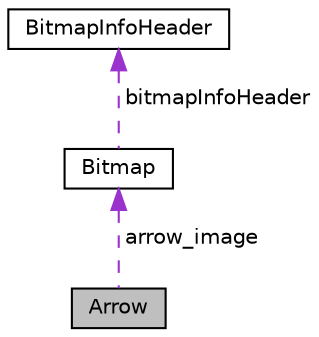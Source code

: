 digraph "Arrow"
{
  edge [fontname="Helvetica",fontsize="10",labelfontname="Helvetica",labelfontsize="10"];
  node [fontname="Helvetica",fontsize="10",shape=record];
  Node1 [label="Arrow",height=0.2,width=0.4,color="black", fillcolor="grey75", style="filled", fontcolor="black"];
  Node2 -> Node1 [dir="back",color="darkorchid3",fontsize="10",style="dashed",label=" arrow_image" ,fontname="Helvetica"];
  Node2 [label="Bitmap",height=0.2,width=0.4,color="black", fillcolor="white", style="filled",URL="$struct_bitmap.html",tooltip="Represents a Bitmap. "];
  Node3 -> Node2 [dir="back",color="darkorchid3",fontsize="10",style="dashed",label=" bitmapInfoHeader" ,fontname="Helvetica"];
  Node3 [label="BitmapInfoHeader",height=0.2,width=0.4,color="black", fillcolor="white", style="filled",URL="$struct_bitmap_info_header.html"];
}
